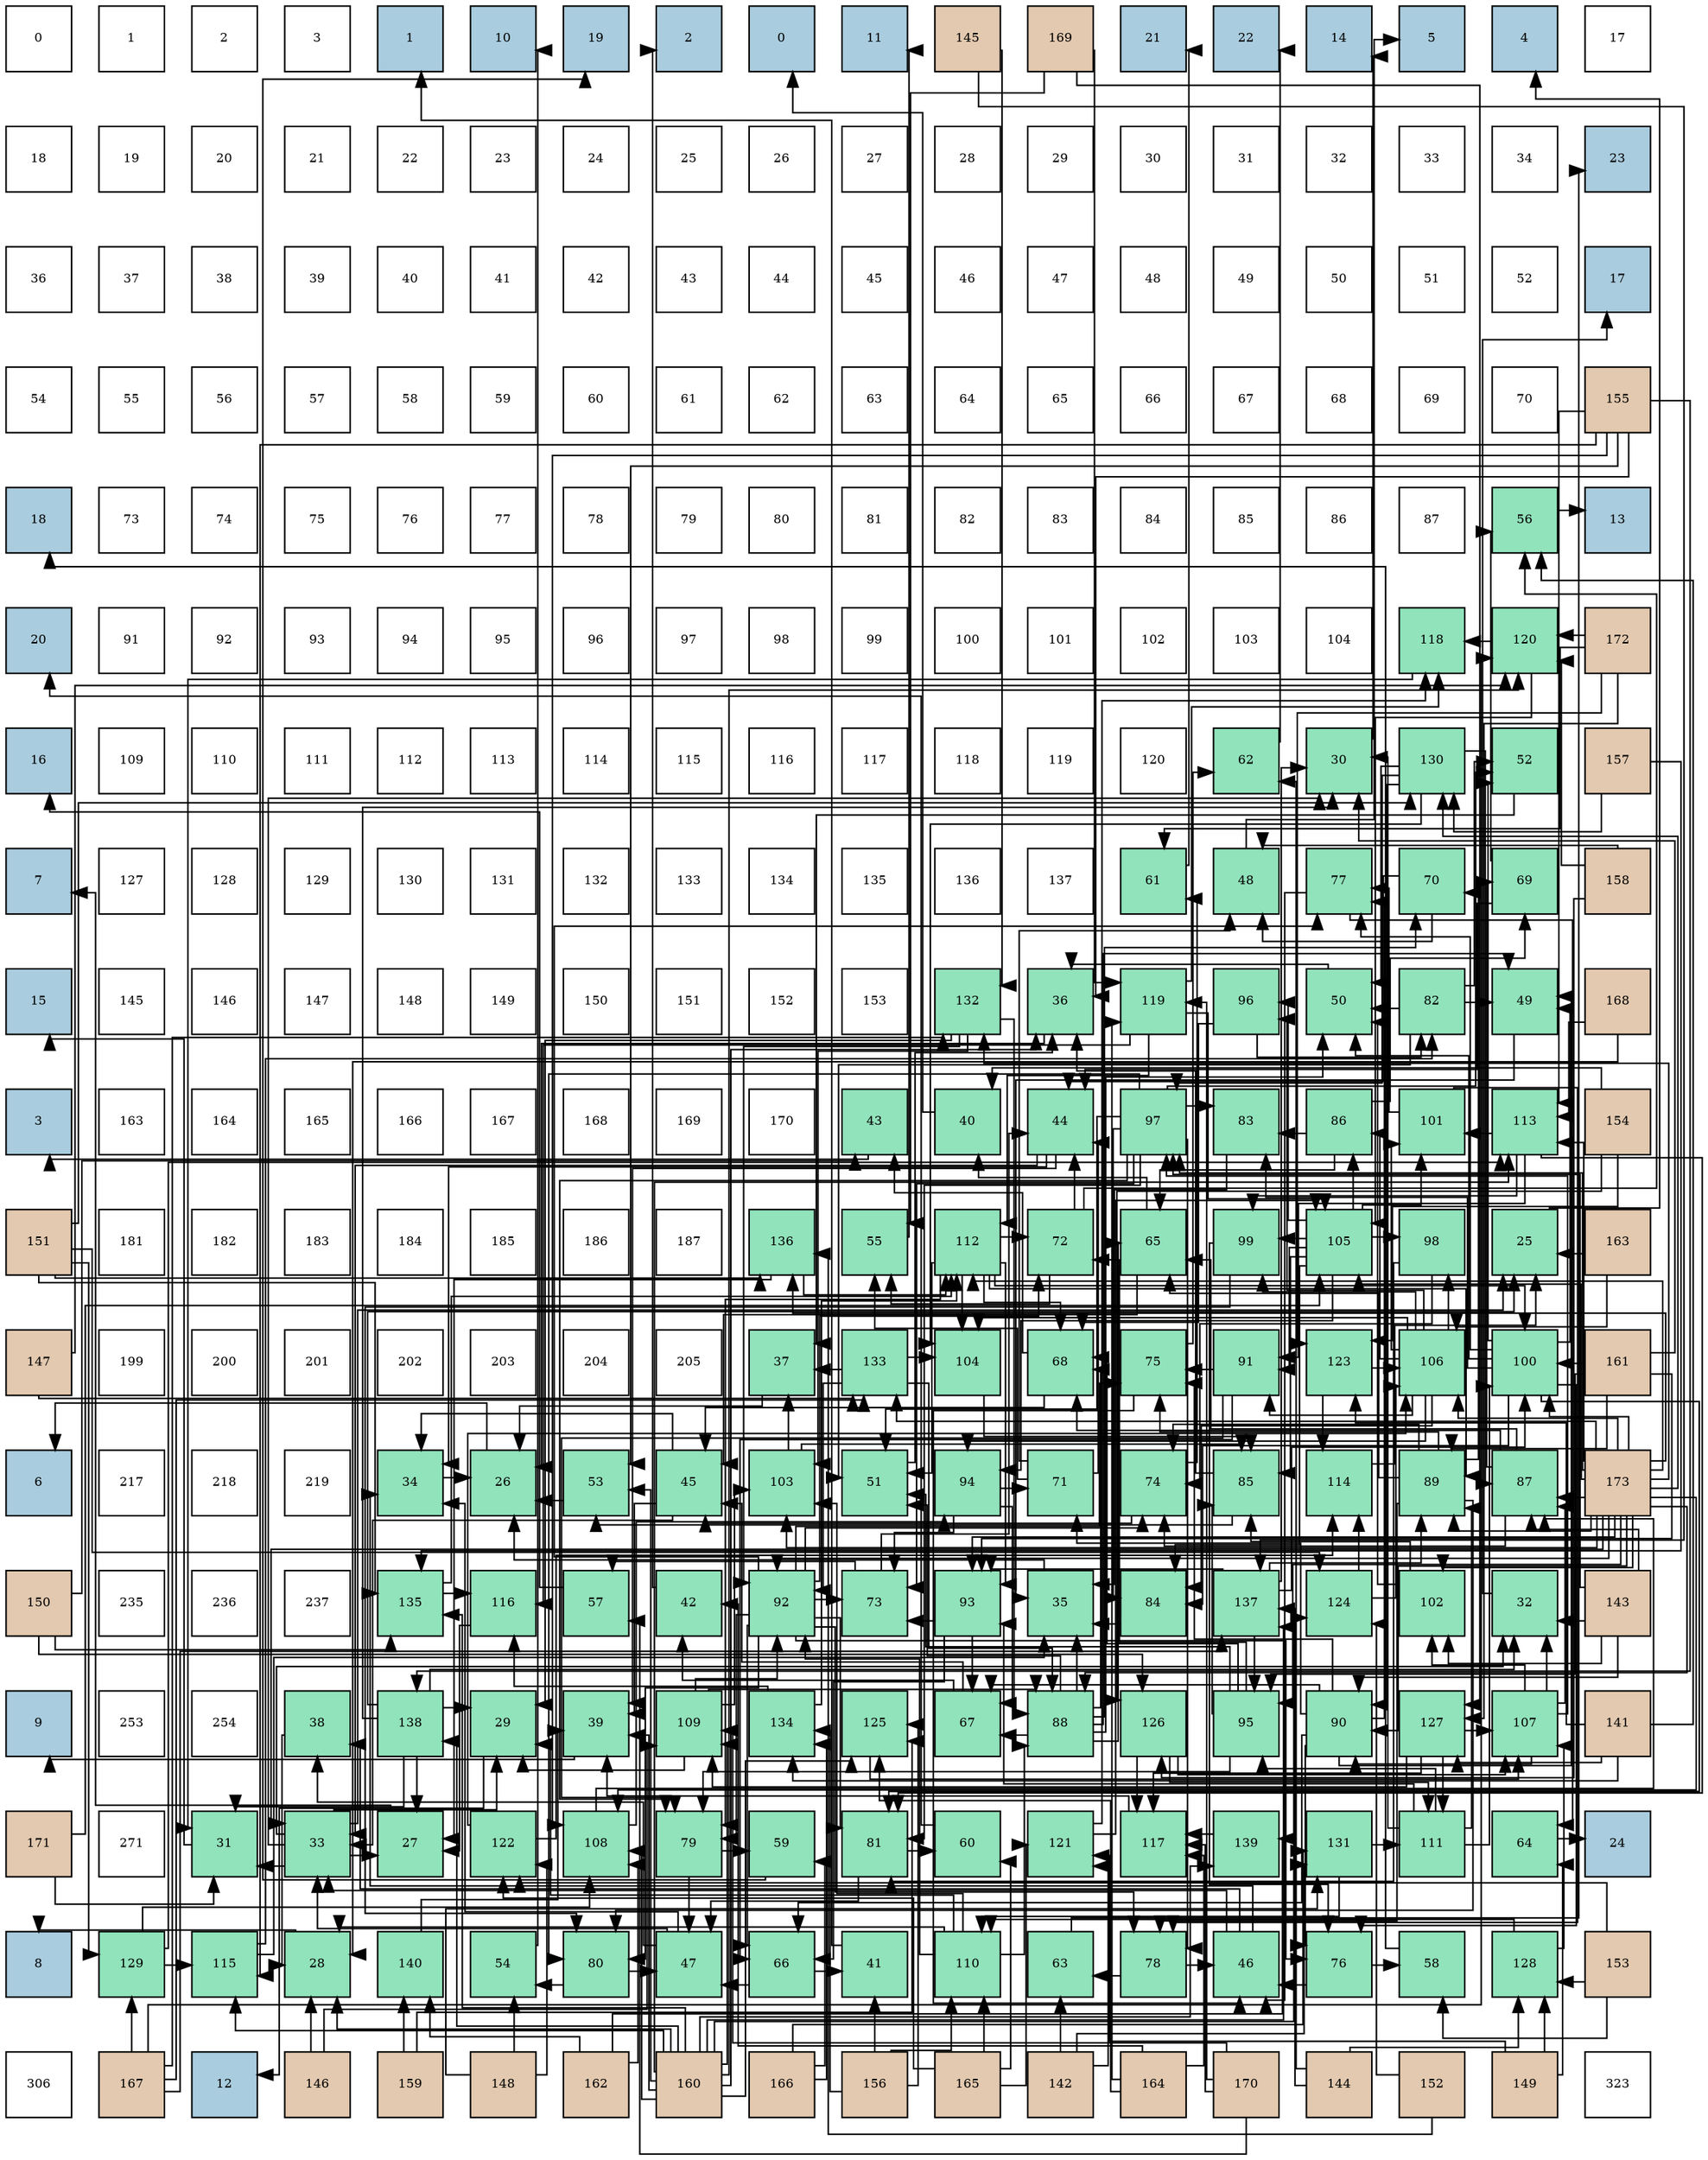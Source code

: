 digraph layout{
 rankdir=TB;
 splines=ortho;
 node [style=filled shape=square fixedsize=true width=0.6];
0[label="0", fontsize=8, fillcolor="#ffffff"];
1[label="1", fontsize=8, fillcolor="#ffffff"];
2[label="2", fontsize=8, fillcolor="#ffffff"];
3[label="3", fontsize=8, fillcolor="#ffffff"];
4[label="1", fontsize=8, fillcolor="#a9ccde"];
5[label="10", fontsize=8, fillcolor="#a9ccde"];
6[label="19", fontsize=8, fillcolor="#a9ccde"];
7[label="2", fontsize=8, fillcolor="#a9ccde"];
8[label="0", fontsize=8, fillcolor="#a9ccde"];
9[label="11", fontsize=8, fillcolor="#a9ccde"];
10[label="145", fontsize=8, fillcolor="#e3c9af"];
11[label="169", fontsize=8, fillcolor="#e3c9af"];
12[label="21", fontsize=8, fillcolor="#a9ccde"];
13[label="22", fontsize=8, fillcolor="#a9ccde"];
14[label="14", fontsize=8, fillcolor="#a9ccde"];
15[label="5", fontsize=8, fillcolor="#a9ccde"];
16[label="4", fontsize=8, fillcolor="#a9ccde"];
17[label="17", fontsize=8, fillcolor="#ffffff"];
18[label="18", fontsize=8, fillcolor="#ffffff"];
19[label="19", fontsize=8, fillcolor="#ffffff"];
20[label="20", fontsize=8, fillcolor="#ffffff"];
21[label="21", fontsize=8, fillcolor="#ffffff"];
22[label="22", fontsize=8, fillcolor="#ffffff"];
23[label="23", fontsize=8, fillcolor="#ffffff"];
24[label="24", fontsize=8, fillcolor="#ffffff"];
25[label="25", fontsize=8, fillcolor="#ffffff"];
26[label="26", fontsize=8, fillcolor="#ffffff"];
27[label="27", fontsize=8, fillcolor="#ffffff"];
28[label="28", fontsize=8, fillcolor="#ffffff"];
29[label="29", fontsize=8, fillcolor="#ffffff"];
30[label="30", fontsize=8, fillcolor="#ffffff"];
31[label="31", fontsize=8, fillcolor="#ffffff"];
32[label="32", fontsize=8, fillcolor="#ffffff"];
33[label="33", fontsize=8, fillcolor="#ffffff"];
34[label="34", fontsize=8, fillcolor="#ffffff"];
35[label="23", fontsize=8, fillcolor="#a9ccde"];
36[label="36", fontsize=8, fillcolor="#ffffff"];
37[label="37", fontsize=8, fillcolor="#ffffff"];
38[label="38", fontsize=8, fillcolor="#ffffff"];
39[label="39", fontsize=8, fillcolor="#ffffff"];
40[label="40", fontsize=8, fillcolor="#ffffff"];
41[label="41", fontsize=8, fillcolor="#ffffff"];
42[label="42", fontsize=8, fillcolor="#ffffff"];
43[label="43", fontsize=8, fillcolor="#ffffff"];
44[label="44", fontsize=8, fillcolor="#ffffff"];
45[label="45", fontsize=8, fillcolor="#ffffff"];
46[label="46", fontsize=8, fillcolor="#ffffff"];
47[label="47", fontsize=8, fillcolor="#ffffff"];
48[label="48", fontsize=8, fillcolor="#ffffff"];
49[label="49", fontsize=8, fillcolor="#ffffff"];
50[label="50", fontsize=8, fillcolor="#ffffff"];
51[label="51", fontsize=8, fillcolor="#ffffff"];
52[label="52", fontsize=8, fillcolor="#ffffff"];
53[label="17", fontsize=8, fillcolor="#a9ccde"];
54[label="54", fontsize=8, fillcolor="#ffffff"];
55[label="55", fontsize=8, fillcolor="#ffffff"];
56[label="56", fontsize=8, fillcolor="#ffffff"];
57[label="57", fontsize=8, fillcolor="#ffffff"];
58[label="58", fontsize=8, fillcolor="#ffffff"];
59[label="59", fontsize=8, fillcolor="#ffffff"];
60[label="60", fontsize=8, fillcolor="#ffffff"];
61[label="61", fontsize=8, fillcolor="#ffffff"];
62[label="62", fontsize=8, fillcolor="#ffffff"];
63[label="63", fontsize=8, fillcolor="#ffffff"];
64[label="64", fontsize=8, fillcolor="#ffffff"];
65[label="65", fontsize=8, fillcolor="#ffffff"];
66[label="66", fontsize=8, fillcolor="#ffffff"];
67[label="67", fontsize=8, fillcolor="#ffffff"];
68[label="68", fontsize=8, fillcolor="#ffffff"];
69[label="69", fontsize=8, fillcolor="#ffffff"];
70[label="70", fontsize=8, fillcolor="#ffffff"];
71[label="155", fontsize=8, fillcolor="#e3c9af"];
72[label="18", fontsize=8, fillcolor="#a9ccde"];
73[label="73", fontsize=8, fillcolor="#ffffff"];
74[label="74", fontsize=8, fillcolor="#ffffff"];
75[label="75", fontsize=8, fillcolor="#ffffff"];
76[label="76", fontsize=8, fillcolor="#ffffff"];
77[label="77", fontsize=8, fillcolor="#ffffff"];
78[label="78", fontsize=8, fillcolor="#ffffff"];
79[label="79", fontsize=8, fillcolor="#ffffff"];
80[label="80", fontsize=8, fillcolor="#ffffff"];
81[label="81", fontsize=8, fillcolor="#ffffff"];
82[label="82", fontsize=8, fillcolor="#ffffff"];
83[label="83", fontsize=8, fillcolor="#ffffff"];
84[label="84", fontsize=8, fillcolor="#ffffff"];
85[label="85", fontsize=8, fillcolor="#ffffff"];
86[label="86", fontsize=8, fillcolor="#ffffff"];
87[label="87", fontsize=8, fillcolor="#ffffff"];
88[label="56", fontsize=8, fillcolor="#91e3bb"];
89[label="13", fontsize=8, fillcolor="#a9ccde"];
90[label="20", fontsize=8, fillcolor="#a9ccde"];
91[label="91", fontsize=8, fillcolor="#ffffff"];
92[label="92", fontsize=8, fillcolor="#ffffff"];
93[label="93", fontsize=8, fillcolor="#ffffff"];
94[label="94", fontsize=8, fillcolor="#ffffff"];
95[label="95", fontsize=8, fillcolor="#ffffff"];
96[label="96", fontsize=8, fillcolor="#ffffff"];
97[label="97", fontsize=8, fillcolor="#ffffff"];
98[label="98", fontsize=8, fillcolor="#ffffff"];
99[label="99", fontsize=8, fillcolor="#ffffff"];
100[label="100", fontsize=8, fillcolor="#ffffff"];
101[label="101", fontsize=8, fillcolor="#ffffff"];
102[label="102", fontsize=8, fillcolor="#ffffff"];
103[label="103", fontsize=8, fillcolor="#ffffff"];
104[label="104", fontsize=8, fillcolor="#ffffff"];
105[label="118", fontsize=8, fillcolor="#91e3bb"];
106[label="120", fontsize=8, fillcolor="#91e3bb"];
107[label="172", fontsize=8, fillcolor="#e3c9af"];
108[label="16", fontsize=8, fillcolor="#a9ccde"];
109[label="109", fontsize=8, fillcolor="#ffffff"];
110[label="110", fontsize=8, fillcolor="#ffffff"];
111[label="111", fontsize=8, fillcolor="#ffffff"];
112[label="112", fontsize=8, fillcolor="#ffffff"];
113[label="113", fontsize=8, fillcolor="#ffffff"];
114[label="114", fontsize=8, fillcolor="#ffffff"];
115[label="115", fontsize=8, fillcolor="#ffffff"];
116[label="116", fontsize=8, fillcolor="#ffffff"];
117[label="117", fontsize=8, fillcolor="#ffffff"];
118[label="118", fontsize=8, fillcolor="#ffffff"];
119[label="119", fontsize=8, fillcolor="#ffffff"];
120[label="120", fontsize=8, fillcolor="#ffffff"];
121[label="62", fontsize=8, fillcolor="#91e3bb"];
122[label="30", fontsize=8, fillcolor="#91e3bb"];
123[label="130", fontsize=8, fillcolor="#91e3bb"];
124[label="52", fontsize=8, fillcolor="#91e3bb"];
125[label="157", fontsize=8, fillcolor="#e3c9af"];
126[label="7", fontsize=8, fillcolor="#a9ccde"];
127[label="127", fontsize=8, fillcolor="#ffffff"];
128[label="128", fontsize=8, fillcolor="#ffffff"];
129[label="129", fontsize=8, fillcolor="#ffffff"];
130[label="130", fontsize=8, fillcolor="#ffffff"];
131[label="131", fontsize=8, fillcolor="#ffffff"];
132[label="132", fontsize=8, fillcolor="#ffffff"];
133[label="133", fontsize=8, fillcolor="#ffffff"];
134[label="134", fontsize=8, fillcolor="#ffffff"];
135[label="135", fontsize=8, fillcolor="#ffffff"];
136[label="136", fontsize=8, fillcolor="#ffffff"];
137[label="137", fontsize=8, fillcolor="#ffffff"];
138[label="61", fontsize=8, fillcolor="#91e3bb"];
139[label="48", fontsize=8, fillcolor="#91e3bb"];
140[label="77", fontsize=8, fillcolor="#91e3bb"];
141[label="70", fontsize=8, fillcolor="#91e3bb"];
142[label="69", fontsize=8, fillcolor="#91e3bb"];
143[label="158", fontsize=8, fillcolor="#e3c9af"];
144[label="15", fontsize=8, fillcolor="#a9ccde"];
145[label="145", fontsize=8, fillcolor="#ffffff"];
146[label="146", fontsize=8, fillcolor="#ffffff"];
147[label="147", fontsize=8, fillcolor="#ffffff"];
148[label="148", fontsize=8, fillcolor="#ffffff"];
149[label="149", fontsize=8, fillcolor="#ffffff"];
150[label="150", fontsize=8, fillcolor="#ffffff"];
151[label="151", fontsize=8, fillcolor="#ffffff"];
152[label="152", fontsize=8, fillcolor="#ffffff"];
153[label="153", fontsize=8, fillcolor="#ffffff"];
154[label="132", fontsize=8, fillcolor="#91e3bb"];
155[label="36", fontsize=8, fillcolor="#91e3bb"];
156[label="119", fontsize=8, fillcolor="#91e3bb"];
157[label="96", fontsize=8, fillcolor="#91e3bb"];
158[label="50", fontsize=8, fillcolor="#91e3bb"];
159[label="82", fontsize=8, fillcolor="#91e3bb"];
160[label="49", fontsize=8, fillcolor="#91e3bb"];
161[label="168", fontsize=8, fillcolor="#e3c9af"];
162[label="3", fontsize=8, fillcolor="#a9ccde"];
163[label="163", fontsize=8, fillcolor="#ffffff"];
164[label="164", fontsize=8, fillcolor="#ffffff"];
165[label="165", fontsize=8, fillcolor="#ffffff"];
166[label="166", fontsize=8, fillcolor="#ffffff"];
167[label="167", fontsize=8, fillcolor="#ffffff"];
168[label="168", fontsize=8, fillcolor="#ffffff"];
169[label="169", fontsize=8, fillcolor="#ffffff"];
170[label="170", fontsize=8, fillcolor="#ffffff"];
171[label="43", fontsize=8, fillcolor="#91e3bb"];
172[label="40", fontsize=8, fillcolor="#91e3bb"];
173[label="44", fontsize=8, fillcolor="#91e3bb"];
174[label="97", fontsize=8, fillcolor="#91e3bb"];
175[label="83", fontsize=8, fillcolor="#91e3bb"];
176[label="86", fontsize=8, fillcolor="#91e3bb"];
177[label="101", fontsize=8, fillcolor="#91e3bb"];
178[label="113", fontsize=8, fillcolor="#91e3bb"];
179[label="154", fontsize=8, fillcolor="#e3c9af"];
180[label="151", fontsize=8, fillcolor="#e3c9af"];
181[label="181", fontsize=8, fillcolor="#ffffff"];
182[label="182", fontsize=8, fillcolor="#ffffff"];
183[label="183", fontsize=8, fillcolor="#ffffff"];
184[label="184", fontsize=8, fillcolor="#ffffff"];
185[label="185", fontsize=8, fillcolor="#ffffff"];
186[label="186", fontsize=8, fillcolor="#ffffff"];
187[label="187", fontsize=8, fillcolor="#ffffff"];
188[label="136", fontsize=8, fillcolor="#91e3bb"];
189[label="55", fontsize=8, fillcolor="#91e3bb"];
190[label="112", fontsize=8, fillcolor="#91e3bb"];
191[label="72", fontsize=8, fillcolor="#91e3bb"];
192[label="65", fontsize=8, fillcolor="#91e3bb"];
193[label="99", fontsize=8, fillcolor="#91e3bb"];
194[label="105", fontsize=8, fillcolor="#91e3bb"];
195[label="98", fontsize=8, fillcolor="#91e3bb"];
196[label="25", fontsize=8, fillcolor="#91e3bb"];
197[label="163", fontsize=8, fillcolor="#e3c9af"];
198[label="147", fontsize=8, fillcolor="#e3c9af"];
199[label="199", fontsize=8, fillcolor="#ffffff"];
200[label="200", fontsize=8, fillcolor="#ffffff"];
201[label="201", fontsize=8, fillcolor="#ffffff"];
202[label="202", fontsize=8, fillcolor="#ffffff"];
203[label="203", fontsize=8, fillcolor="#ffffff"];
204[label="204", fontsize=8, fillcolor="#ffffff"];
205[label="205", fontsize=8, fillcolor="#ffffff"];
206[label="37", fontsize=8, fillcolor="#91e3bb"];
207[label="133", fontsize=8, fillcolor="#91e3bb"];
208[label="104", fontsize=8, fillcolor="#91e3bb"];
209[label="68", fontsize=8, fillcolor="#91e3bb"];
210[label="75", fontsize=8, fillcolor="#91e3bb"];
211[label="91", fontsize=8, fillcolor="#91e3bb"];
212[label="123", fontsize=8, fillcolor="#91e3bb"];
213[label="106", fontsize=8, fillcolor="#91e3bb"];
214[label="100", fontsize=8, fillcolor="#91e3bb"];
215[label="161", fontsize=8, fillcolor="#e3c9af"];
216[label="6", fontsize=8, fillcolor="#a9ccde"];
217[label="217", fontsize=8, fillcolor="#ffffff"];
218[label="218", fontsize=8, fillcolor="#ffffff"];
219[label="219", fontsize=8, fillcolor="#ffffff"];
220[label="34", fontsize=8, fillcolor="#91e3bb"];
221[label="26", fontsize=8, fillcolor="#91e3bb"];
222[label="53", fontsize=8, fillcolor="#91e3bb"];
223[label="45", fontsize=8, fillcolor="#91e3bb"];
224[label="103", fontsize=8, fillcolor="#91e3bb"];
225[label="51", fontsize=8, fillcolor="#91e3bb"];
226[label="94", fontsize=8, fillcolor="#91e3bb"];
227[label="71", fontsize=8, fillcolor="#91e3bb"];
228[label="74", fontsize=8, fillcolor="#91e3bb"];
229[label="85", fontsize=8, fillcolor="#91e3bb"];
230[label="114", fontsize=8, fillcolor="#91e3bb"];
231[label="89", fontsize=8, fillcolor="#91e3bb"];
232[label="87", fontsize=8, fillcolor="#91e3bb"];
233[label="173", fontsize=8, fillcolor="#e3c9af"];
234[label="150", fontsize=8, fillcolor="#e3c9af"];
235[label="235", fontsize=8, fillcolor="#ffffff"];
236[label="236", fontsize=8, fillcolor="#ffffff"];
237[label="237", fontsize=8, fillcolor="#ffffff"];
238[label="135", fontsize=8, fillcolor="#91e3bb"];
239[label="116", fontsize=8, fillcolor="#91e3bb"];
240[label="57", fontsize=8, fillcolor="#91e3bb"];
241[label="42", fontsize=8, fillcolor="#91e3bb"];
242[label="92", fontsize=8, fillcolor="#91e3bb"];
243[label="73", fontsize=8, fillcolor="#91e3bb"];
244[label="93", fontsize=8, fillcolor="#91e3bb"];
245[label="35", fontsize=8, fillcolor="#91e3bb"];
246[label="84", fontsize=8, fillcolor="#91e3bb"];
247[label="137", fontsize=8, fillcolor="#91e3bb"];
248[label="124", fontsize=8, fillcolor="#91e3bb"];
249[label="102", fontsize=8, fillcolor="#91e3bb"];
250[label="32", fontsize=8, fillcolor="#91e3bb"];
251[label="143", fontsize=8, fillcolor="#e3c9af"];
252[label="9", fontsize=8, fillcolor="#a9ccde"];
253[label="253", fontsize=8, fillcolor="#ffffff"];
254[label="254", fontsize=8, fillcolor="#ffffff"];
255[label="38", fontsize=8, fillcolor="#91e3bb"];
256[label="138", fontsize=8, fillcolor="#91e3bb"];
257[label="29", fontsize=8, fillcolor="#91e3bb"];
258[label="39", fontsize=8, fillcolor="#91e3bb"];
259[label="109", fontsize=8, fillcolor="#91e3bb"];
260[label="134", fontsize=8, fillcolor="#91e3bb"];
261[label="125", fontsize=8, fillcolor="#91e3bb"];
262[label="67", fontsize=8, fillcolor="#91e3bb"];
263[label="88", fontsize=8, fillcolor="#91e3bb"];
264[label="126", fontsize=8, fillcolor="#91e3bb"];
265[label="95", fontsize=8, fillcolor="#91e3bb"];
266[label="90", fontsize=8, fillcolor="#91e3bb"];
267[label="127", fontsize=8, fillcolor="#91e3bb"];
268[label="107", fontsize=8, fillcolor="#91e3bb"];
269[label="141", fontsize=8, fillcolor="#e3c9af"];
270[label="171", fontsize=8, fillcolor="#e3c9af"];
271[label="271", fontsize=8, fillcolor="#ffffff"];
272[label="31", fontsize=8, fillcolor="#91e3bb"];
273[label="33", fontsize=8, fillcolor="#91e3bb"];
274[label="27", fontsize=8, fillcolor="#91e3bb"];
275[label="122", fontsize=8, fillcolor="#91e3bb"];
276[label="108", fontsize=8, fillcolor="#91e3bb"];
277[label="79", fontsize=8, fillcolor="#91e3bb"];
278[label="59", fontsize=8, fillcolor="#91e3bb"];
279[label="81", fontsize=8, fillcolor="#91e3bb"];
280[label="60", fontsize=8, fillcolor="#91e3bb"];
281[label="121", fontsize=8, fillcolor="#91e3bb"];
282[label="117", fontsize=8, fillcolor="#91e3bb"];
283[label="139", fontsize=8, fillcolor="#91e3bb"];
284[label="131", fontsize=8, fillcolor="#91e3bb"];
285[label="111", fontsize=8, fillcolor="#91e3bb"];
286[label="64", fontsize=8, fillcolor="#91e3bb"];
287[label="24", fontsize=8, fillcolor="#a9ccde"];
288[label="8", fontsize=8, fillcolor="#a9ccde"];
289[label="129", fontsize=8, fillcolor="#91e3bb"];
290[label="115", fontsize=8, fillcolor="#91e3bb"];
291[label="28", fontsize=8, fillcolor="#91e3bb"];
292[label="140", fontsize=8, fillcolor="#91e3bb"];
293[label="54", fontsize=8, fillcolor="#91e3bb"];
294[label="80", fontsize=8, fillcolor="#91e3bb"];
295[label="47", fontsize=8, fillcolor="#91e3bb"];
296[label="66", fontsize=8, fillcolor="#91e3bb"];
297[label="41", fontsize=8, fillcolor="#91e3bb"];
298[label="110", fontsize=8, fillcolor="#91e3bb"];
299[label="63", fontsize=8, fillcolor="#91e3bb"];
300[label="78", fontsize=8, fillcolor="#91e3bb"];
301[label="46", fontsize=8, fillcolor="#91e3bb"];
302[label="76", fontsize=8, fillcolor="#91e3bb"];
303[label="58", fontsize=8, fillcolor="#91e3bb"];
304[label="128", fontsize=8, fillcolor="#91e3bb"];
305[label="153", fontsize=8, fillcolor="#e3c9af"];
306[label="306", fontsize=8, fillcolor="#ffffff"];
307[label="167", fontsize=8, fillcolor="#e3c9af"];
308[label="12", fontsize=8, fillcolor="#a9ccde"];
309[label="146", fontsize=8, fillcolor="#e3c9af"];
310[label="159", fontsize=8, fillcolor="#e3c9af"];
311[label="148", fontsize=8, fillcolor="#e3c9af"];
312[label="162", fontsize=8, fillcolor="#e3c9af"];
313[label="160", fontsize=8, fillcolor="#e3c9af"];
314[label="166", fontsize=8, fillcolor="#e3c9af"];
315[label="156", fontsize=8, fillcolor="#e3c9af"];
316[label="165", fontsize=8, fillcolor="#e3c9af"];
317[label="142", fontsize=8, fillcolor="#e3c9af"];
318[label="164", fontsize=8, fillcolor="#e3c9af"];
319[label="170", fontsize=8, fillcolor="#e3c9af"];
320[label="144", fontsize=8, fillcolor="#e3c9af"];
321[label="152", fontsize=8, fillcolor="#e3c9af"];
322[label="149", fontsize=8, fillcolor="#e3c9af"];
323[label="323", fontsize=8, fillcolor="#ffffff"];
edge [constraint=false, style=vis];196 -> 16;
221 -> 216;
274 -> 126;
291 -> 288;
257 -> 308;
122 -> 14;
272 -> 144;
250 -> 53;
273 -> 196;
273 -> 274;
273 -> 257;
273 -> 122;
273 -> 272;
273 -> 250;
220 -> 221;
245 -> 221;
155 -> 221;
206 -> 221;
255 -> 291;
258 -> 252;
172 -> 8;
297 -> 4;
241 -> 7;
171 -> 162;
173 -> 273;
173 -> 220;
173 -> 258;
223 -> 273;
223 -> 220;
223 -> 258;
301 -> 273;
301 -> 220;
301 -> 255;
295 -> 273;
295 -> 220;
295 -> 255;
139 -> 15;
160 -> 245;
158 -> 155;
225 -> 155;
124 -> 206;
222 -> 221;
293 -> 5;
189 -> 9;
88 -> 89;
240 -> 108;
303 -> 72;
278 -> 6;
280 -> 90;
138 -> 12;
121 -> 13;
299 -> 35;
286 -> 287;
192 -> 172;
192 -> 223;
296 -> 297;
296 -> 295;
262 -> 241;
262 -> 223;
209 -> 171;
209 -> 223;
142 -> 173;
142 -> 88;
141 -> 173;
141 -> 139;
227 -> 173;
227 -> 139;
227 -> 189;
191 -> 173;
191 -> 189;
191 -> 88;
243 -> 173;
243 -> 240;
228 -> 223;
228 -> 138;
210 -> 301;
210 -> 121;
302 -> 301;
302 -> 303;
140 -> 301;
140 -> 286;
300 -> 301;
300 -> 299;
277 -> 295;
277 -> 278;
294 -> 295;
294 -> 293;
279 -> 295;
279 -> 280;
159 -> 160;
159 -> 158;
159 -> 225;
159 -> 124;
175 -> 245;
246 -> 245;
229 -> 155;
229 -> 222;
176 -> 192;
176 -> 142;
176 -> 175;
232 -> 192;
232 -> 209;
232 -> 142;
232 -> 228;
263 -> 245;
263 -> 160;
263 -> 158;
263 -> 225;
263 -> 192;
263 -> 262;
263 -> 209;
263 -> 141;
231 -> 192;
231 -> 141;
231 -> 228;
231 -> 210;
231 -> 300;
231 -> 294;
266 -> 160;
266 -> 296;
266 -> 262;
266 -> 227;
266 -> 210;
266 -> 302;
266 -> 140;
211 -> 296;
211 -> 210;
211 -> 277;
242 -> 296;
242 -> 191;
242 -> 243;
242 -> 228;
242 -> 210;
242 -> 302;
242 -> 140;
242 -> 300;
242 -> 277;
242 -> 294;
242 -> 279;
244 -> 296;
244 -> 262;
244 -> 243;
226 -> 262;
226 -> 227;
226 -> 243;
265 -> 225;
265 -> 209;
265 -> 191;
265 -> 277;
265 -> 229;
157 -> 209;
157 -> 159;
174 -> 225;
174 -> 124;
174 -> 243;
174 -> 300;
174 -> 277;
174 -> 294;
174 -> 279;
174 -> 175;
174 -> 246;
195 -> 228;
195 -> 279;
193 -> 302;
193 -> 294;
214 -> 160;
214 -> 158;
214 -> 124;
214 -> 302;
214 -> 140;
214 -> 279;
214 -> 175;
214 -> 246;
177 -> 140;
177 -> 300;
249 -> 158;
249 -> 229;
224 -> 206;
224 -> 229;
208 -> 229;
194 -> 246;
194 -> 229;
194 -> 176;
194 -> 211;
194 -> 226;
194 -> 157;
194 -> 195;
194 -> 193;
194 -> 177;
213 -> 246;
213 -> 176;
213 -> 211;
213 -> 226;
213 -> 157;
213 -> 195;
213 -> 193;
213 -> 177;
213 -> 208;
268 -> 250;
268 -> 232;
268 -> 266;
268 -> 174;
268 -> 249;
276 -> 232;
276 -> 226;
259 -> 257;
259 -> 263;
259 -> 242;
259 -> 224;
298 -> 291;
298 -> 257;
298 -> 263;
298 -> 242;
298 -> 224;
285 -> 122;
285 -> 231;
285 -> 244;
285 -> 265;
285 -> 214;
190 -> 225;
190 -> 209;
190 -> 191;
190 -> 277;
190 -> 231;
190 -> 244;
190 -> 214;
190 -> 208;
178 -> 279;
178 -> 211;
178 -> 193;
178 -> 177;
230 -> 196;
290 -> 245;
290 -> 159;
239 -> 274;
282 -> 258;
105 -> 272;
156 -> 194;
156 -> 190;
156 -> 239;
156 -> 105;
106 -> 194;
106 -> 105;
281 -> 194;
281 -> 105;
275 -> 213;
275 -> 230;
212 -> 213;
212 -> 230;
248 -> 213;
248 -> 230;
261 -> 268;
264 -> 268;
264 -> 285;
264 -> 282;
267 -> 268;
267 -> 259;
267 -> 285;
267 -> 282;
304 -> 268;
304 -> 298;
289 -> 276;
289 -> 178;
289 -> 290;
123 -> 158;
123 -> 232;
123 -> 266;
123 -> 174;
123 -> 208;
284 -> 298;
284 -> 285;
154 -> 257;
154 -> 263;
154 -> 242;
154 -> 224;
207 -> 206;
207 -> 263;
207 -> 242;
207 -> 208;
260 -> 190;
260 -> 239;
238 -> 190;
238 -> 239;
188 -> 274;
188 -> 190;
247 -> 122;
247 -> 231;
247 -> 244;
247 -> 265;
247 -> 214;
256 -> 196;
256 -> 274;
256 -> 257;
256 -> 122;
256 -> 272;
256 -> 250;
283 -> 282;
292 -> 258;
269 -> 88;
269 -> 212;
269 -> 267;
269 -> 260;
317 -> 299;
317 -> 281;
317 -> 284;
251 -> 250;
251 -> 232;
251 -> 266;
251 -> 174;
251 -> 249;
320 -> 121;
320 -> 304;
320 -> 247;
10 -> 154;
10 -> 247;
309 -> 291;
309 -> 259;
198 -> 106;
198 -> 207;
311 -> 293;
311 -> 275;
311 -> 284;
322 -> 286;
322 -> 281;
322 -> 304;
234 -> 171;
234 -> 264;
234 -> 238;
180 -> 248;
180 -> 289;
180 -> 123;
180 -> 238;
180 -> 188;
321 -> 248;
321 -> 188;
305 -> 303;
305 -> 275;
305 -> 304;
179 -> 172;
179 -> 212;
179 -> 264;
71 -> 155;
71 -> 222;
71 -> 276;
71 -> 178;
71 -> 290;
71 -> 256;
315 -> 297;
315 -> 298;
315 -> 261;
315 -> 260;
125 -> 123;
125 -> 238;
143 -> 139;
143 -> 106;
143 -> 264;
310 -> 261;
310 -> 292;
313 -> 291;
313 -> 155;
313 -> 258;
313 -> 222;
313 -> 276;
313 -> 259;
313 -> 178;
313 -> 290;
313 -> 106;
313 -> 248;
313 -> 261;
313 -> 238;
313 -> 247;
313 -> 256;
313 -> 283;
215 -> 122;
215 -> 231;
215 -> 244;
215 -> 265;
215 -> 214;
312 -> 276;
312 -> 283;
312 -> 292;
197 -> 196;
197 -> 213;
318 -> 241;
318 -> 282;
318 -> 156;
318 -> 261;
316 -> 280;
316 -> 298;
316 -> 281;
316 -> 275;
314 -> 278;
314 -> 284;
314 -> 260;
307 -> 106;
307 -> 289;
307 -> 154;
307 -> 207;
307 -> 247;
161 -> 291;
161 -> 178;
11 -> 189;
11 -> 156;
11 -> 267;
319 -> 240;
319 -> 259;
319 -> 282;
319 -> 156;
270 -> 272;
270 -> 194;
107 -> 138;
107 -> 106;
107 -> 212;
107 -> 267;
233 -> 273;
233 -> 232;
233 -> 263;
233 -> 231;
233 -> 266;
233 -> 242;
233 -> 244;
233 -> 265;
233 -> 174;
233 -> 214;
233 -> 249;
233 -> 224;
233 -> 194;
233 -> 213;
233 -> 276;
233 -> 190;
233 -> 178;
233 -> 123;
233 -> 154;
233 -> 207;
233 -> 188;
edge [constraint=true, style=invis];
0 -> 18 -> 36 -> 54 -> 72 -> 90 -> 108 -> 126 -> 144 -> 162 -> 180 -> 198 -> 216 -> 234 -> 252 -> 270 -> 288 -> 306;
1 -> 19 -> 37 -> 55 -> 73 -> 91 -> 109 -> 127 -> 145 -> 163 -> 181 -> 199 -> 217 -> 235 -> 253 -> 271 -> 289 -> 307;
2 -> 20 -> 38 -> 56 -> 74 -> 92 -> 110 -> 128 -> 146 -> 164 -> 182 -> 200 -> 218 -> 236 -> 254 -> 272 -> 290 -> 308;
3 -> 21 -> 39 -> 57 -> 75 -> 93 -> 111 -> 129 -> 147 -> 165 -> 183 -> 201 -> 219 -> 237 -> 255 -> 273 -> 291 -> 309;
4 -> 22 -> 40 -> 58 -> 76 -> 94 -> 112 -> 130 -> 148 -> 166 -> 184 -> 202 -> 220 -> 238 -> 256 -> 274 -> 292 -> 310;
5 -> 23 -> 41 -> 59 -> 77 -> 95 -> 113 -> 131 -> 149 -> 167 -> 185 -> 203 -> 221 -> 239 -> 257 -> 275 -> 293 -> 311;
6 -> 24 -> 42 -> 60 -> 78 -> 96 -> 114 -> 132 -> 150 -> 168 -> 186 -> 204 -> 222 -> 240 -> 258 -> 276 -> 294 -> 312;
7 -> 25 -> 43 -> 61 -> 79 -> 97 -> 115 -> 133 -> 151 -> 169 -> 187 -> 205 -> 223 -> 241 -> 259 -> 277 -> 295 -> 313;
8 -> 26 -> 44 -> 62 -> 80 -> 98 -> 116 -> 134 -> 152 -> 170 -> 188 -> 206 -> 224 -> 242 -> 260 -> 278 -> 296 -> 314;
9 -> 27 -> 45 -> 63 -> 81 -> 99 -> 117 -> 135 -> 153 -> 171 -> 189 -> 207 -> 225 -> 243 -> 261 -> 279 -> 297 -> 315;
10 -> 28 -> 46 -> 64 -> 82 -> 100 -> 118 -> 136 -> 154 -> 172 -> 190 -> 208 -> 226 -> 244 -> 262 -> 280 -> 298 -> 316;
11 -> 29 -> 47 -> 65 -> 83 -> 101 -> 119 -> 137 -> 155 -> 173 -> 191 -> 209 -> 227 -> 245 -> 263 -> 281 -> 299 -> 317;
12 -> 30 -> 48 -> 66 -> 84 -> 102 -> 120 -> 138 -> 156 -> 174 -> 192 -> 210 -> 228 -> 246 -> 264 -> 282 -> 300 -> 318;
13 -> 31 -> 49 -> 67 -> 85 -> 103 -> 121 -> 139 -> 157 -> 175 -> 193 -> 211 -> 229 -> 247 -> 265 -> 283 -> 301 -> 319;
14 -> 32 -> 50 -> 68 -> 86 -> 104 -> 122 -> 140 -> 158 -> 176 -> 194 -> 212 -> 230 -> 248 -> 266 -> 284 -> 302 -> 320;
15 -> 33 -> 51 -> 69 -> 87 -> 105 -> 123 -> 141 -> 159 -> 177 -> 195 -> 213 -> 231 -> 249 -> 267 -> 285 -> 303 -> 321;
16 -> 34 -> 52 -> 70 -> 88 -> 106 -> 124 -> 142 -> 160 -> 178 -> 196 -> 214 -> 232 -> 250 -> 268 -> 286 -> 304 -> 322;
17 -> 35 -> 53 -> 71 -> 89 -> 107 -> 125 -> 143 -> 161 -> 179 -> 197 -> 215 -> 233 -> 251 -> 269 -> 287 -> 305 -> 323;
rank = same {0 -> 1 -> 2 -> 3 -> 4 -> 5 -> 6 -> 7 -> 8 -> 9 -> 10 -> 11 -> 12 -> 13 -> 14 -> 15 -> 16 -> 17};
rank = same {18 -> 19 -> 20 -> 21 -> 22 -> 23 -> 24 -> 25 -> 26 -> 27 -> 28 -> 29 -> 30 -> 31 -> 32 -> 33 -> 34 -> 35};
rank = same {36 -> 37 -> 38 -> 39 -> 40 -> 41 -> 42 -> 43 -> 44 -> 45 -> 46 -> 47 -> 48 -> 49 -> 50 -> 51 -> 52 -> 53};
rank = same {54 -> 55 -> 56 -> 57 -> 58 -> 59 -> 60 -> 61 -> 62 -> 63 -> 64 -> 65 -> 66 -> 67 -> 68 -> 69 -> 70 -> 71};
rank = same {72 -> 73 -> 74 -> 75 -> 76 -> 77 -> 78 -> 79 -> 80 -> 81 -> 82 -> 83 -> 84 -> 85 -> 86 -> 87 -> 88 -> 89};
rank = same {90 -> 91 -> 92 -> 93 -> 94 -> 95 -> 96 -> 97 -> 98 -> 99 -> 100 -> 101 -> 102 -> 103 -> 104 -> 105 -> 106 -> 107};
rank = same {108 -> 109 -> 110 -> 111 -> 112 -> 113 -> 114 -> 115 -> 116 -> 117 -> 118 -> 119 -> 120 -> 121 -> 122 -> 123 -> 124 -> 125};
rank = same {126 -> 127 -> 128 -> 129 -> 130 -> 131 -> 132 -> 133 -> 134 -> 135 -> 136 -> 137 -> 138 -> 139 -> 140 -> 141 -> 142 -> 143};
rank = same {144 -> 145 -> 146 -> 147 -> 148 -> 149 -> 150 -> 151 -> 152 -> 153 -> 154 -> 155 -> 156 -> 157 -> 158 -> 159 -> 160 -> 161};
rank = same {162 -> 163 -> 164 -> 165 -> 166 -> 167 -> 168 -> 169 -> 170 -> 171 -> 172 -> 173 -> 174 -> 175 -> 176 -> 177 -> 178 -> 179};
rank = same {180 -> 181 -> 182 -> 183 -> 184 -> 185 -> 186 -> 187 -> 188 -> 189 -> 190 -> 191 -> 192 -> 193 -> 194 -> 195 -> 196 -> 197};
rank = same {198 -> 199 -> 200 -> 201 -> 202 -> 203 -> 204 -> 205 -> 206 -> 207 -> 208 -> 209 -> 210 -> 211 -> 212 -> 213 -> 214 -> 215};
rank = same {216 -> 217 -> 218 -> 219 -> 220 -> 221 -> 222 -> 223 -> 224 -> 225 -> 226 -> 227 -> 228 -> 229 -> 230 -> 231 -> 232 -> 233};
rank = same {234 -> 235 -> 236 -> 237 -> 238 -> 239 -> 240 -> 241 -> 242 -> 243 -> 244 -> 245 -> 246 -> 247 -> 248 -> 249 -> 250 -> 251};
rank = same {252 -> 253 -> 254 -> 255 -> 256 -> 257 -> 258 -> 259 -> 260 -> 261 -> 262 -> 263 -> 264 -> 265 -> 266 -> 267 -> 268 -> 269};
rank = same {270 -> 271 -> 272 -> 273 -> 274 -> 275 -> 276 -> 277 -> 278 -> 279 -> 280 -> 281 -> 282 -> 283 -> 284 -> 285 -> 286 -> 287};
rank = same {288 -> 289 -> 290 -> 291 -> 292 -> 293 -> 294 -> 295 -> 296 -> 297 -> 298 -> 299 -> 300 -> 301 -> 302 -> 303 -> 304 -> 305};
rank = same {306 -> 307 -> 308 -> 309 -> 310 -> 311 -> 312 -> 313 -> 314 -> 315 -> 316 -> 317 -> 318 -> 319 -> 320 -> 321 -> 322 -> 323};
}